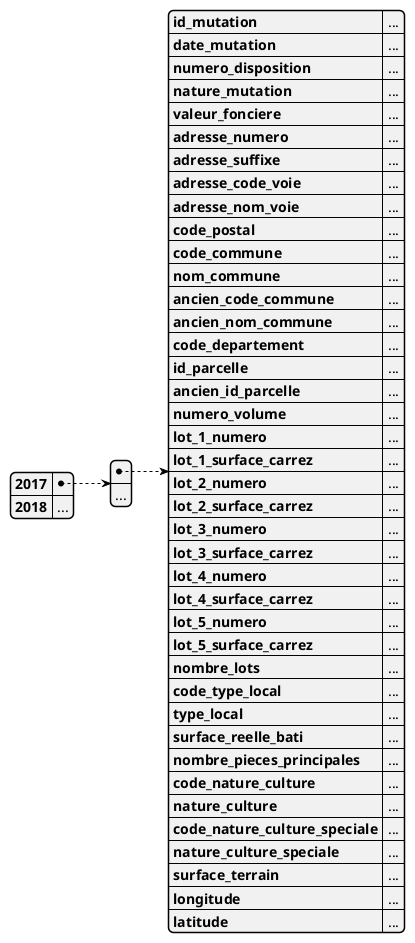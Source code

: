 @startjson Structure de données
{
    "2017": [
        {
            "id_mutation": "...",
            "date_mutation": "...",
            "numero_disposition": "...",
            "nature_mutation": "...",
            "valeur_fonciere": "...",
            "adresse_numero": "...",
            "adresse_suffixe": "...",
            "adresse_code_voie": "...",
            "adresse_nom_voie": "...",
            "code_postal": "...",
            "code_commune": "...",
            "nom_commune": "...",
            "ancien_code_commune": "...",
            "ancien_nom_commune": "...",
            "code_departement": "...",
            "id_parcelle": "...",
            "ancien_id_parcelle": "...",
            "numero_volume": "...",
            "lot_1_numero": "...",
            "lot_1_surface_carrez": "...",
            "lot_2_numero": "...",
            "lot_2_surface_carrez": "...",
            "lot_3_numero": "...",
            "lot_3_surface_carrez": "...",
            "lot_4_numero": "...",
            "lot_4_surface_carrez": "...",
            "lot_5_numero": "...",
            "lot_5_surface_carrez": "...",
            "nombre_lots": "...",
            "code_type_local": "...",
            "type_local": "...",
            "surface_reelle_bati": "...",
            "nombre_pieces_principales": "...",
            "code_nature_culture": "...",
            "nature_culture": "...",
            "code_nature_culture_speciale": "...",
            "nature_culture_speciale": "...",
            "surface_terrain": "...",
            "longitude": "...",
            "latitude": "..."
        },
        "..."
    ],
    "2018": "..."
}
@endjson
